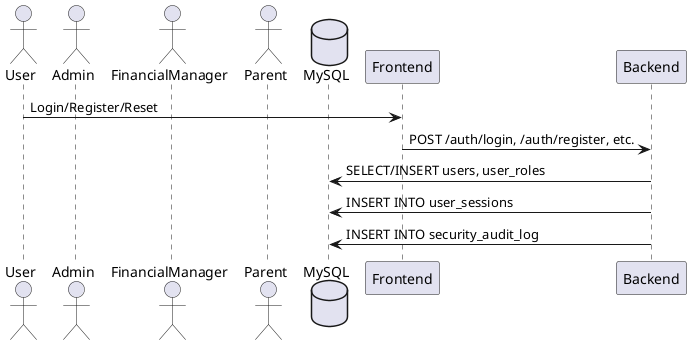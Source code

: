 @startuml auth_user_management
actor User
actor Admin
actor FinancialManager
actor Parent

database MySQL

User -> Frontend : Login/Register/Reset
Frontend -> Backend : POST /auth/login, /auth/register, etc.
Backend -> MySQL : SELECT/INSERT users, user_roles
Backend -> MySQL : INSERT INTO user_sessions
Backend -> MySQL : INSERT INTO security_audit_log
@enduml